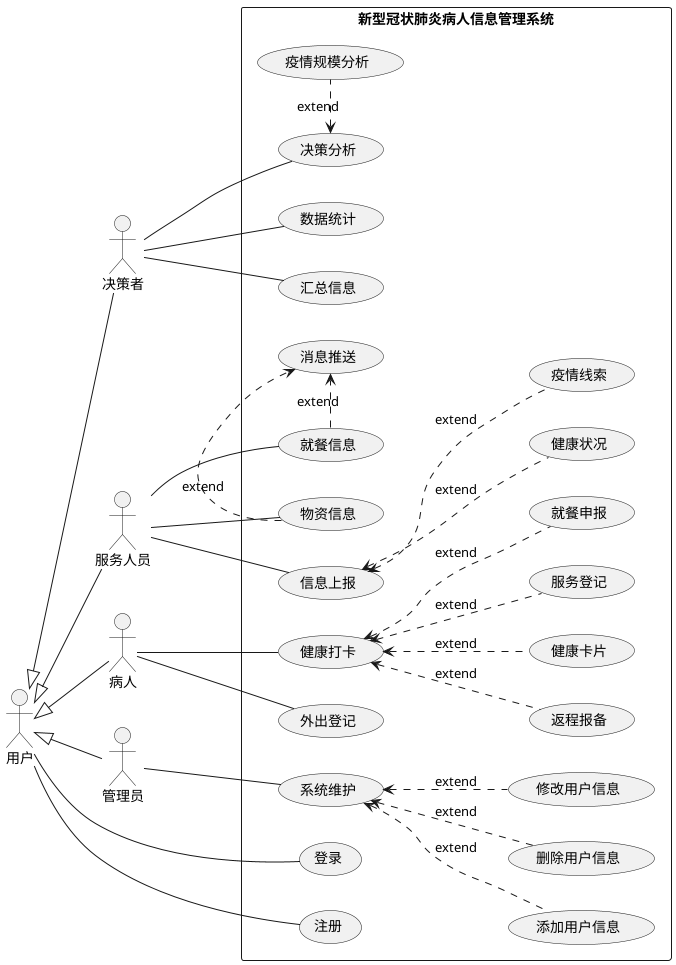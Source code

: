 @startuml
:用户: as User
left to right direction
User<|--决策者
User<|--服务人员
User<|--病人
User<|--管理员
rectangle 新型冠状肺炎病人信息管理系统{
(登录)--User
(注册)--User
病人--(健康打卡)
(健康打卡)<..(健康卡片):extend
(健康打卡)<..(服务登记):extend
(健康打卡)<..(就餐申报):extend
(健康打卡)<..(返程报备):extend
病人--(外出登记)
服务人员--(信息上报)
(信息上报)<..(疫情线索):extend
(信息上报)<..(健康状况):extend
决策者--(数据统计)
决策者--(汇总信息)
服务人员--(就餐信息)
服务人员--(物资信息)
(就餐信息).>(消息推送):extend
(物资信息).>(消息推送):extend
决策者--(决策分析)
(决策分析)<.(疫情规模分析):extend
管理员--(系统维护)
(系统维护)<..(添加用户信息):extend
(系统维护)<..(删除用户信息):extend
(系统维护)<..(修改用户信息):extend
}
@enduml